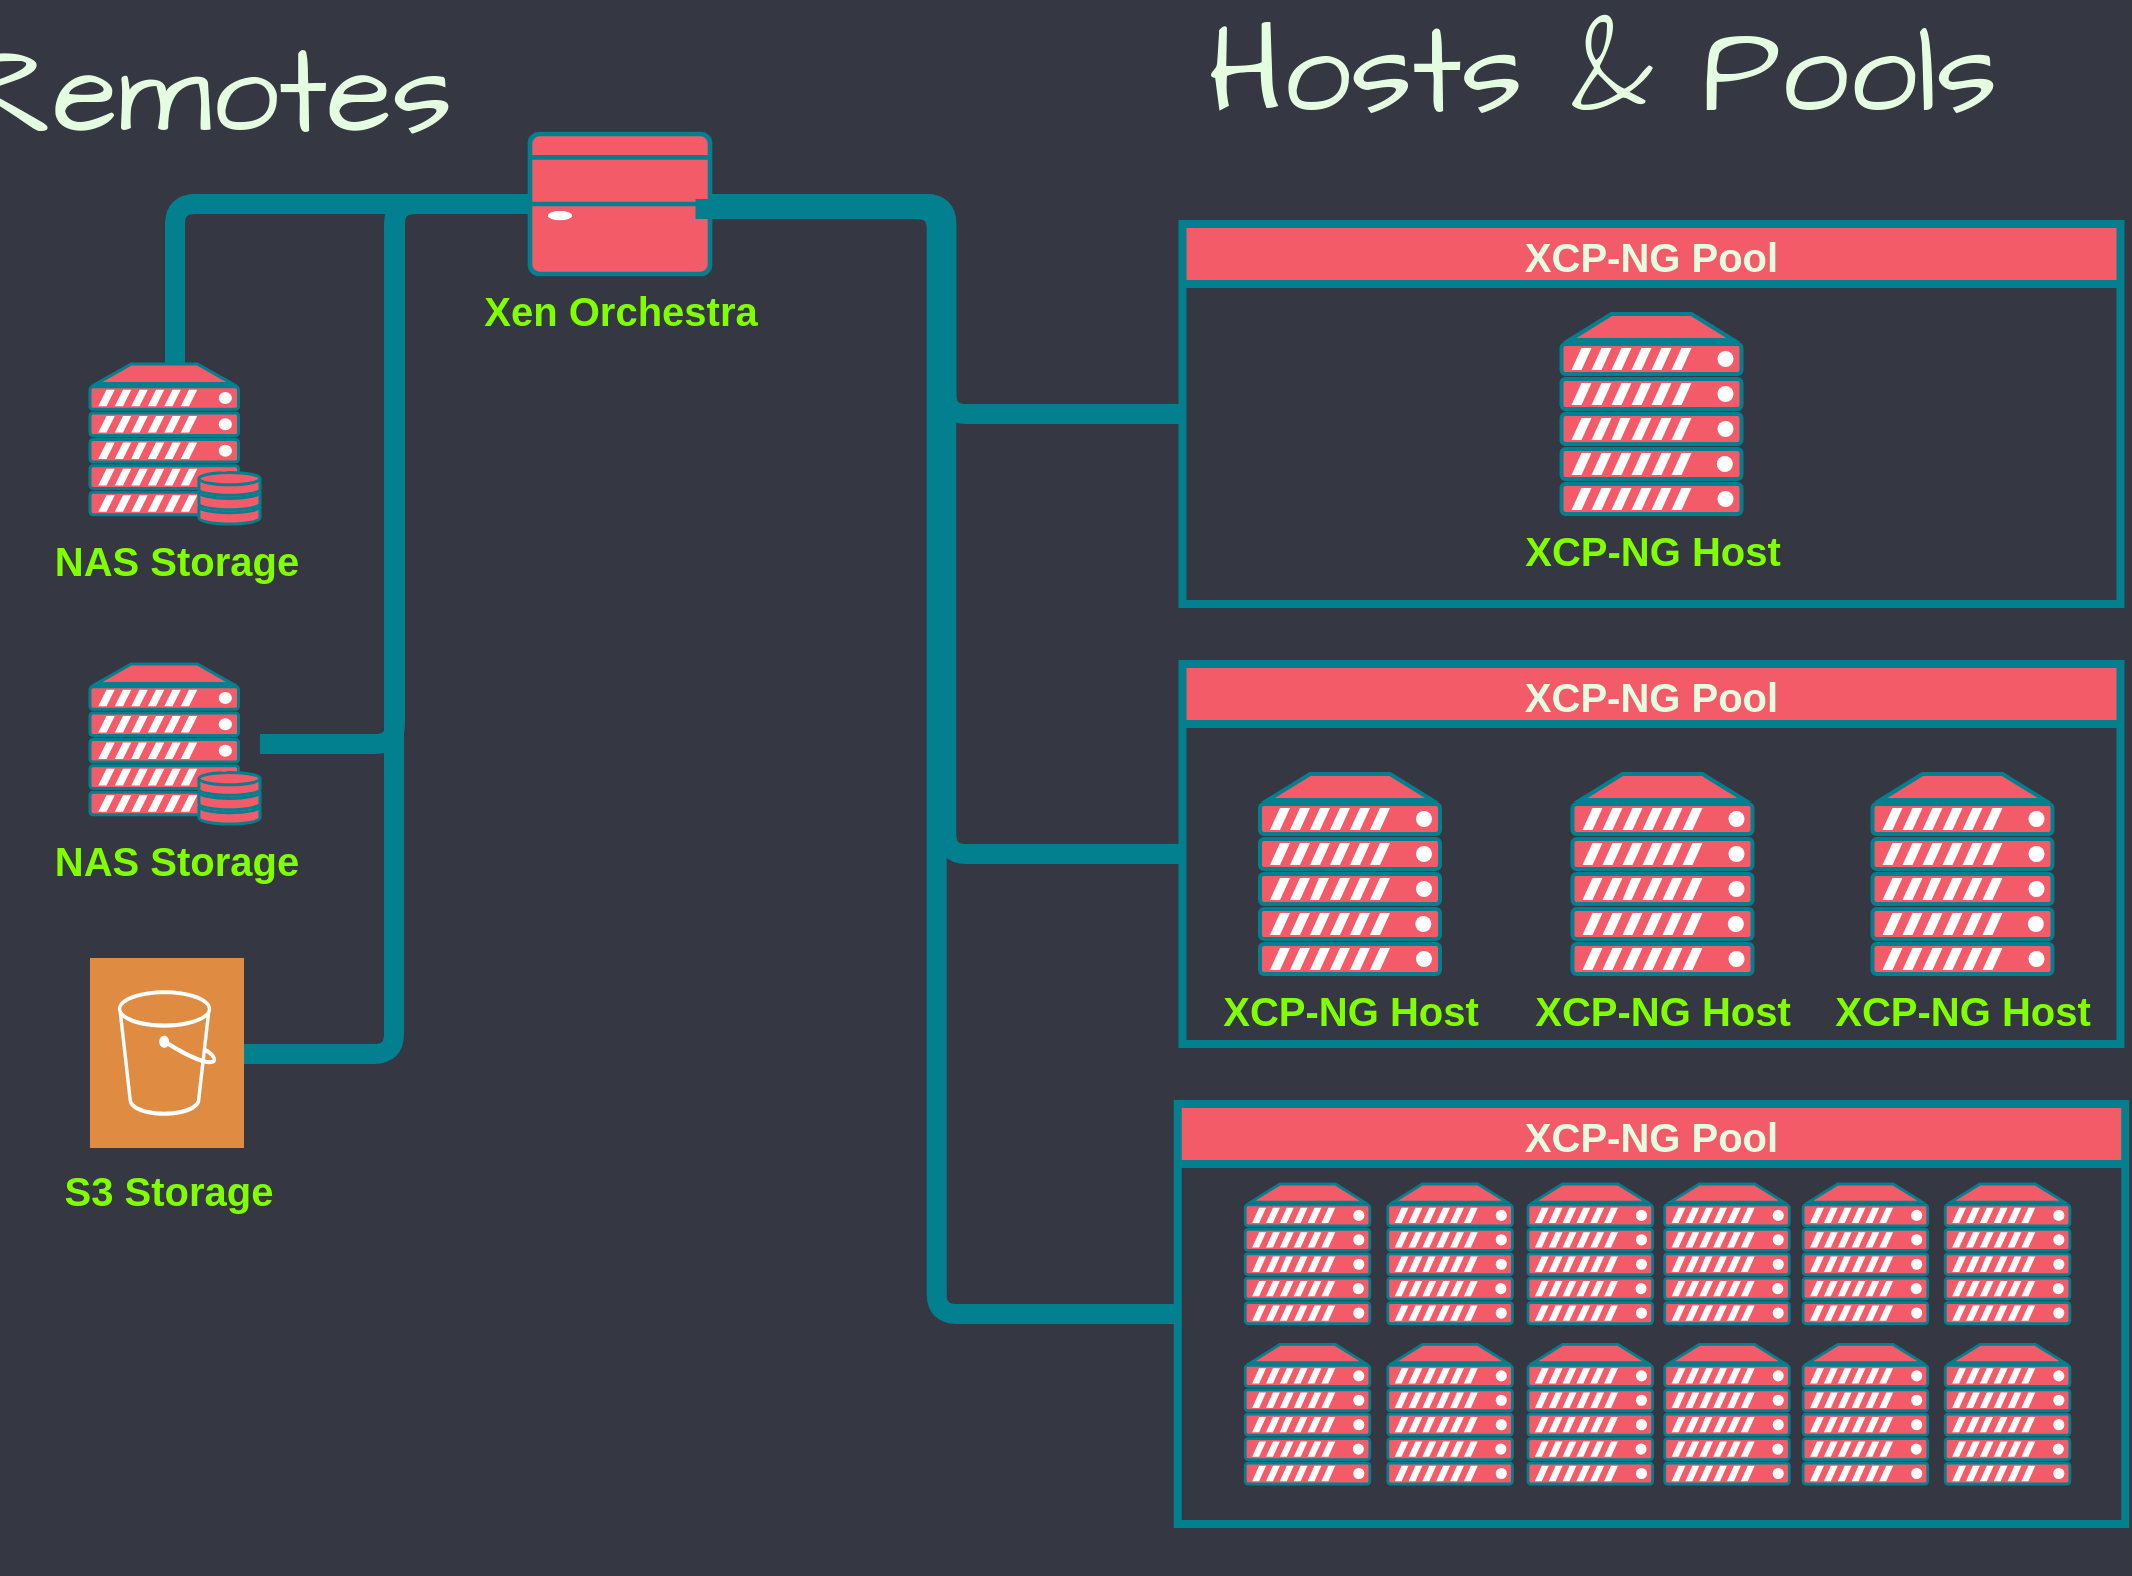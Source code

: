 <mxfile version="22.0.3" type="device" pages="7">
  <diagram id="AEoEUmx5q7cQljkfjXUp" name="XO Local">
    <mxGraphModel dx="3467" dy="976" grid="0" gridSize="20" guides="1" tooltips="1" connect="1" arrows="1" fold="1" page="1" pageScale="1" pageWidth="1920" pageHeight="1200" background="#353743" math="0" shadow="0">
      <root>
        <mxCell id="0" />
        <mxCell id="1" parent="0" />
        <mxCell id="cnEbUQzOswnmsf1puApR-14" value="" style="edgeStyle=orthogonalEdgeStyle;orthogonalLoop=1;jettySize=auto;html=1;entryX=0;entryY=0.5;entryDx=0;entryDy=0;entryPerimeter=0;endArrow=none;endFill=0;strokeWidth=10;flowAnimation=0;labelBackgroundColor=#114B5F;strokeColor=#028090;fontColor=#E4FDE1;" parent="1" source="cnEbUQzOswnmsf1puApR-3" target="cnEbUQzOswnmsf1puApR-5" edge="1">
          <mxGeometry relative="1" as="geometry" />
        </mxCell>
        <mxCell id="cnEbUQzOswnmsf1puApR-3" value="&lt;font style=&quot;font-size: 20px&quot; color=&quot;#80ff00&quot;&gt;&lt;b&gt;NAS Storage&lt;br&gt;&lt;/b&gt;&lt;/font&gt;" style="verticalAlign=top;verticalLabelPosition=bottom;labelPosition=center;align=center;html=1;outlineConnect=0;gradientDirection=north;strokeWidth=2;shape=mxgraph.networks.server_storage;fillColor=#F45B69;strokeColor=#028090;fontColor=#E4FDE1;" parent="1" vertex="1">
          <mxGeometry x="-1540" y="540" width="85" height="80" as="geometry" />
        </mxCell>
        <mxCell id="cnEbUQzOswnmsf1puApR-11" value="" style="group;fontStyle=1;fontSize=13;fontColor=#E4FDE1;" parent="1" vertex="1" connectable="0">
          <mxGeometry x="-1320" y="275" width="90" height="70" as="geometry" />
        </mxCell>
        <UserObject label="&lt;font style=&quot;font-size: 20px&quot; color=&quot;#80ff00&quot;&gt;&lt;b&gt;Xen Orchestra&lt;/b&gt;&lt;/font&gt;" id="cnEbUQzOswnmsf1puApR-5">
          <mxCell style="verticalAlign=top;verticalLabelPosition=bottom;labelPosition=center;align=center;html=1;outlineConnect=0;gradientDirection=north;strokeWidth=2;shape=mxgraph.networks.desktop_pc;fillColor=#F45B69;strokeColor=#028090;fontColor=#E4FDE1;" parent="cnEbUQzOswnmsf1puApR-11" vertex="1">
            <mxGeometry width="90" height="70" as="geometry" />
          </mxCell>
        </UserObject>
        <mxCell id="cnEbUQzOswnmsf1puApR-7" value="" style="shape=image;imageAspect=0;aspect=fixed;verticalLabelPosition=bottom;verticalAlign=top;image=https://xen-orchestra.com/assets/XO-logo-name.png;fillColor=#F45B69;strokeColor=#028090;fontColor=#E4FDE1;" parent="cnEbUQzOswnmsf1puApR-11" vertex="1">
          <mxGeometry x="30" width="52.77" height="50" as="geometry" />
        </mxCell>
        <mxCell id="yGDAu4qqxWYd56B2USpF-5" value="&lt;font style=&quot;font-size: 20px&quot; color=&quot;#80ff00&quot;&gt;&lt;b&gt;XCP-NG Host&lt;/b&gt;&lt;/font&gt;" style="verticalAlign=top;verticalLabelPosition=bottom;labelPosition=center;align=center;html=1;outlineConnect=0;gradientDirection=north;strokeWidth=2;shape=mxgraph.networks.server;fillColor=#F45B69;strokeColor=#028090;fontColor=#E4FDE1;" parent="1" vertex="1">
          <mxGeometry x="-798.75" y="595" width="90" height="100" as="geometry" />
        </mxCell>
        <mxCell id="yGDAu4qqxWYd56B2USpF-6" value="" style="shape=image;imageAspect=0;aspect=fixed;verticalLabelPosition=bottom;verticalAlign=top;image=https://xcp-ng.org/assets/img/mainlogo.png;fillColor=#F45B69;strokeColor=#028090;fontColor=#E4FDE1;" parent="1" vertex="1">
          <mxGeometry x="-777.5" y="621.25" width="47.5" height="47.5" as="geometry" />
        </mxCell>
        <mxCell id="yGDAu4qqxWYd56B2USpF-7" value="&lt;font style=&quot;font-size: 20px&quot; color=&quot;#80ff00&quot;&gt;&lt;b&gt;XCP-NG Host&lt;/b&gt;&lt;/font&gt;" style="verticalAlign=top;verticalLabelPosition=bottom;labelPosition=center;align=center;html=1;outlineConnect=0;gradientDirection=north;strokeWidth=2;shape=mxgraph.networks.server;fillColor=#F45B69;strokeColor=#028090;fontColor=#E4FDE1;" parent="1" vertex="1">
          <mxGeometry x="-648.75" y="595" width="90" height="100" as="geometry" />
        </mxCell>
        <mxCell id="yGDAu4qqxWYd56B2USpF-8" value="" style="shape=image;imageAspect=0;aspect=fixed;verticalLabelPosition=bottom;verticalAlign=top;image=https://xcp-ng.org/assets/img/mainlogo.png;fillColor=#F45B69;strokeColor=#028090;fontColor=#E4FDE1;" parent="1" vertex="1">
          <mxGeometry x="-627.5" y="621.25" width="47.5" height="47.5" as="geometry" />
        </mxCell>
        <mxCell id="yGDAu4qqxWYd56B2USpF-9" value="XCP-NG Pool" style="swimlane;fontSize=20;startSize=30;strokeWidth=4;collapsible=0;fillColor=#F45B69;strokeColor=#028090;fontColor=#E4FDE1;" parent="1" vertex="1">
          <mxGeometry x="-993.75" y="540" width="469" height="190" as="geometry" />
        </mxCell>
        <mxCell id="yGDAu4qqxWYd56B2USpF-20" value="XCP-NG Pool" style="swimlane;fontSize=20;startSize=30;strokeWidth=4;collapsible=0;fillColor=#F45B69;strokeColor=#028090;fontColor=#E4FDE1;" parent="1" vertex="1">
          <mxGeometry x="-993.75" y="320" width="469" height="190" as="geometry" />
        </mxCell>
        <mxCell id="yGDAu4qqxWYd56B2USpF-22" value="" style="group;fontColor=#E4FDE1;" parent="yGDAu4qqxWYd56B2USpF-20" vertex="1" connectable="0">
          <mxGeometry x="189.5" y="45" width="90" height="100" as="geometry" />
        </mxCell>
        <mxCell id="yGDAu4qqxWYd56B2USpF-23" value="&lt;font style=&quot;font-size: 20px&quot; color=&quot;#80ff00&quot;&gt;&lt;b&gt;XCP-NG Host&lt;/b&gt;&lt;/font&gt;" style="verticalAlign=top;verticalLabelPosition=bottom;labelPosition=center;align=center;html=1;outlineConnect=0;gradientDirection=north;strokeWidth=2;shape=mxgraph.networks.server;fillColor=#F45B69;strokeColor=#028090;fontColor=#E4FDE1;" parent="yGDAu4qqxWYd56B2USpF-22" vertex="1">
          <mxGeometry width="90" height="100" as="geometry" />
        </mxCell>
        <mxCell id="yGDAu4qqxWYd56B2USpF-24" value="" style="shape=image;imageAspect=0;aspect=fixed;verticalLabelPosition=bottom;verticalAlign=top;image=https://xcp-ng.org/assets/img/mainlogo.png;fillColor=#F45B69;strokeColor=#028090;fontColor=#E4FDE1;" parent="yGDAu4qqxWYd56B2USpF-22" vertex="1">
          <mxGeometry x="21.25" y="26.25" width="47.5" height="47.5" as="geometry" />
        </mxCell>
        <mxCell id="yGDAu4qqxWYd56B2USpF-21" value="" style="group;fontColor=#E4FDE1;" parent="1" vertex="1" connectable="0">
          <mxGeometry x="-955" y="595" width="90" height="100" as="geometry" />
        </mxCell>
        <mxCell id="yGDAu4qqxWYd56B2USpF-3" value="&lt;font style=&quot;font-size: 20px&quot; color=&quot;#80ff00&quot;&gt;&lt;b&gt;XCP-NG Host&lt;/b&gt;&lt;/font&gt;" style="verticalAlign=top;verticalLabelPosition=bottom;labelPosition=center;align=center;html=1;outlineConnect=0;gradientDirection=north;strokeWidth=2;shape=mxgraph.networks.server;fillColor=#F45B69;strokeColor=#028090;fontColor=#E4FDE1;" parent="yGDAu4qqxWYd56B2USpF-21" vertex="1">
          <mxGeometry width="90" height="100" as="geometry" />
        </mxCell>
        <mxCell id="yGDAu4qqxWYd56B2USpF-4" value="" style="shape=image;imageAspect=0;aspect=fixed;verticalLabelPosition=bottom;verticalAlign=top;image=https://xcp-ng.org/assets/img/mainlogo.png;fillColor=#F45B69;strokeColor=#028090;fontColor=#E4FDE1;" parent="yGDAu4qqxWYd56B2USpF-21" vertex="1">
          <mxGeometry x="21.25" y="26.25" width="47.5" height="47.5" as="geometry" />
        </mxCell>
        <mxCell id="yGDAu4qqxWYd56B2USpF-26" style="edgeStyle=orthogonalEdgeStyle;orthogonalLoop=1;jettySize=auto;html=1;entryX=0;entryY=0.5;entryDx=0;entryDy=0;endArrow=none;endFill=0;strokeWidth=10;labelBackgroundColor=#114B5F;strokeColor=#028090;fontColor=#E4FDE1;" parent="1" source="cnEbUQzOswnmsf1puApR-5" target="yGDAu4qqxWYd56B2USpF-20" edge="1">
          <mxGeometry relative="1" as="geometry" />
        </mxCell>
        <mxCell id="yGDAu4qqxWYd56B2USpF-27" style="edgeStyle=orthogonalEdgeStyle;orthogonalLoop=1;jettySize=auto;html=1;entryX=0;entryY=0.5;entryDx=0;entryDy=0;endArrow=none;endFill=0;strokeWidth=10;labelBackgroundColor=#114B5F;strokeColor=#028090;fontColor=#E4FDE1;" parent="1" source="cnEbUQzOswnmsf1puApR-5" target="yGDAu4qqxWYd56B2USpF-9" edge="1">
          <mxGeometry relative="1" as="geometry" />
        </mxCell>
        <mxCell id="yGDAu4qqxWYd56B2USpF-85" style="edgeStyle=orthogonalEdgeStyle;orthogonalLoop=1;jettySize=auto;html=1;entryX=1;entryY=0.75;entryDx=0;entryDy=0;endArrow=none;endFill=0;strokeWidth=10;labelBackgroundColor=#114B5F;strokeColor=#028090;fontColor=#E4FDE1;" parent="1" source="yGDAu4qqxWYd56B2USpF-29" target="cnEbUQzOswnmsf1puApR-7" edge="1">
          <mxGeometry relative="1" as="geometry" />
        </mxCell>
        <mxCell id="yGDAu4qqxWYd56B2USpF-29" value="XCP-NG Pool" style="swimlane;fontSize=20;startSize=30;strokeWidth=4;collapsible=0;fillColor=#F45B69;strokeColor=#028090;fontColor=#E4FDE1;" parent="1" vertex="1">
          <mxGeometry x="-996.12" y="760" width="473.75" height="210" as="geometry" />
        </mxCell>
        <mxCell id="yGDAu4qqxWYd56B2USpF-72" value="" style="group;fontColor=#E4FDE1;" parent="yGDAu4qqxWYd56B2USpF-29" vertex="1" connectable="0">
          <mxGeometry x="105" y="40" width="270" height="150" as="geometry" />
        </mxCell>
        <mxCell id="yGDAu4qqxWYd56B2USpF-58" value="" style="group;fontColor=#E4FDE1;" parent="yGDAu4qqxWYd56B2USpF-72" vertex="1" connectable="0">
          <mxGeometry width="270" height="69.767" as="geometry" />
        </mxCell>
        <mxCell id="yGDAu4qqxWYd56B2USpF-41" value="" style="group;fontColor=#E4FDE1;" parent="yGDAu4qqxWYd56B2USpF-58" vertex="1" connectable="0">
          <mxGeometry x="70.096" width="62.308" height="69.767" as="geometry" />
        </mxCell>
        <mxCell id="yGDAu4qqxWYd56B2USpF-42" value="&lt;br&gt;&lt;font color=&quot;#80ff00&quot;&gt;&lt;span style=&quot;font-size: 20px&quot;&gt;&lt;b&gt;&lt;br&gt;&lt;/b&gt;&lt;/span&gt;&lt;/font&gt;" style="verticalAlign=top;verticalLabelPosition=bottom;labelPosition=center;align=center;html=1;outlineConnect=0;gradientDirection=north;strokeWidth=2;shape=mxgraph.networks.server;fillColor=#F45B69;strokeColor=#028090;fontColor=#E4FDE1;" parent="yGDAu4qqxWYd56B2USpF-41" vertex="1">
          <mxGeometry width="62.308" height="69.767" as="geometry" />
        </mxCell>
        <mxCell id="yGDAu4qqxWYd56B2USpF-43" value="" style="shape=image;imageAspect=0;aspect=fixed;verticalLabelPosition=bottom;verticalAlign=top;image=https://xcp-ng.org/assets/img/mainlogo.png;fillColor=#F45B69;strokeColor=#028090;fontColor=#E4FDE1;" parent="yGDAu4qqxWYd56B2USpF-41" vertex="1">
          <mxGeometry x="14.712" y="18.314" width="30.449" height="30.449" as="geometry" />
        </mxCell>
        <mxCell id="yGDAu4qqxWYd56B2USpF-45" value="" style="group;fontColor=#E4FDE1;" parent="yGDAu4qqxWYd56B2USpF-58" vertex="1" connectable="0">
          <mxGeometry x="138.462" width="62.308" height="69.767" as="geometry" />
        </mxCell>
        <mxCell id="yGDAu4qqxWYd56B2USpF-46" value="&lt;br&gt;&lt;font color=&quot;#80ff00&quot;&gt;&lt;span style=&quot;font-size: 20px&quot;&gt;&lt;b&gt;&lt;br&gt;&lt;/b&gt;&lt;/span&gt;&lt;/font&gt;" style="verticalAlign=top;verticalLabelPosition=bottom;labelPosition=center;align=center;html=1;outlineConnect=0;gradientDirection=north;strokeWidth=2;shape=mxgraph.networks.server;fillColor=#F45B69;strokeColor=#028090;fontColor=#E4FDE1;" parent="yGDAu4qqxWYd56B2USpF-45" vertex="1">
          <mxGeometry width="62.308" height="69.767" as="geometry" />
        </mxCell>
        <mxCell id="yGDAu4qqxWYd56B2USpF-47" value="" style="shape=image;imageAspect=0;aspect=fixed;verticalLabelPosition=bottom;verticalAlign=top;image=https://xcp-ng.org/assets/img/mainlogo.png;fillColor=#F45B69;strokeColor=#028090;fontColor=#E4FDE1;" parent="yGDAu4qqxWYd56B2USpF-45" vertex="1">
          <mxGeometry x="14.712" y="18.314" width="30.449" height="30.449" as="geometry" />
        </mxCell>
        <mxCell id="yGDAu4qqxWYd56B2USpF-48" value="" style="group;fontColor=#E4FDE1;" parent="yGDAu4qqxWYd56B2USpF-58" vertex="1" connectable="0">
          <mxGeometry width="62.308" height="69.767" as="geometry" />
        </mxCell>
        <mxCell id="yGDAu4qqxWYd56B2USpF-49" value="&lt;br&gt;&lt;font color=&quot;#80ff00&quot;&gt;&lt;span style=&quot;font-size: 20px&quot;&gt;&lt;b&gt;&lt;br&gt;&lt;/b&gt;&lt;/span&gt;&lt;/font&gt;" style="verticalAlign=top;verticalLabelPosition=bottom;labelPosition=center;align=center;html=1;outlineConnect=0;gradientDirection=north;strokeWidth=2;shape=mxgraph.networks.server;fillColor=#F45B69;strokeColor=#028090;fontColor=#E4FDE1;" parent="yGDAu4qqxWYd56B2USpF-48" vertex="1">
          <mxGeometry width="62.308" height="69.767" as="geometry" />
        </mxCell>
        <mxCell id="yGDAu4qqxWYd56B2USpF-50" value="" style="shape=image;imageAspect=0;aspect=fixed;verticalLabelPosition=bottom;verticalAlign=top;image=https://xcp-ng.org/assets/img/mainlogo.png;fillColor=#F45B69;strokeColor=#028090;fontColor=#E4FDE1;" parent="yGDAu4qqxWYd56B2USpF-48" vertex="1">
          <mxGeometry x="14.712" y="18.314" width="30.449" height="30.449" as="geometry" />
        </mxCell>
        <mxCell id="yGDAu4qqxWYd56B2USpF-51" value="" style="group;fontColor=#E4FDE1;" parent="yGDAu4qqxWYd56B2USpF-58" vertex="1" connectable="0">
          <mxGeometry x="207.692" width="62.308" height="69.767" as="geometry" />
        </mxCell>
        <mxCell id="yGDAu4qqxWYd56B2USpF-52" value="&lt;br&gt;&lt;font color=&quot;#80ff00&quot;&gt;&lt;span style=&quot;font-size: 20px&quot;&gt;&lt;b&gt;&lt;br&gt;&lt;/b&gt;&lt;/span&gt;&lt;/font&gt;" style="verticalAlign=top;verticalLabelPosition=bottom;labelPosition=center;align=center;html=1;outlineConnect=0;gradientDirection=north;strokeWidth=2;shape=mxgraph.networks.server;fillColor=#F45B69;strokeColor=#028090;fontColor=#E4FDE1;" parent="yGDAu4qqxWYd56B2USpF-51" vertex="1">
          <mxGeometry width="62.308" height="69.767" as="geometry" />
        </mxCell>
        <mxCell id="yGDAu4qqxWYd56B2USpF-53" value="" style="shape=image;imageAspect=0;aspect=fixed;verticalLabelPosition=bottom;verticalAlign=top;image=https://xcp-ng.org/assets/img/mainlogo.png;fillColor=#F45B69;strokeColor=#028090;fontColor=#E4FDE1;" parent="yGDAu4qqxWYd56B2USpF-51" vertex="1">
          <mxGeometry x="14.712" y="18.314" width="30.449" height="30.449" as="geometry" />
        </mxCell>
        <mxCell id="yGDAu4qqxWYd56B2USpF-59" value="" style="group;fontColor=#E4FDE1;" parent="yGDAu4qqxWYd56B2USpF-72" vertex="1" connectable="0">
          <mxGeometry y="80.233" width="270" height="69.767" as="geometry" />
        </mxCell>
        <mxCell id="yGDAu4qqxWYd56B2USpF-60" value="" style="group;fontColor=#E4FDE1;" parent="yGDAu4qqxWYd56B2USpF-59" vertex="1" connectable="0">
          <mxGeometry x="70.096" width="62.308" height="69.767" as="geometry" />
        </mxCell>
        <mxCell id="yGDAu4qqxWYd56B2USpF-61" value="&lt;br&gt;&lt;font color=&quot;#80ff00&quot;&gt;&lt;span style=&quot;font-size: 20px&quot;&gt;&lt;b&gt;&lt;br&gt;&lt;/b&gt;&lt;/span&gt;&lt;/font&gt;" style="verticalAlign=top;verticalLabelPosition=bottom;labelPosition=center;align=center;html=1;outlineConnect=0;gradientDirection=north;strokeWidth=2;shape=mxgraph.networks.server;fillColor=#F45B69;strokeColor=#028090;fontColor=#E4FDE1;" parent="yGDAu4qqxWYd56B2USpF-60" vertex="1">
          <mxGeometry width="62.308" height="69.767" as="geometry" />
        </mxCell>
        <mxCell id="yGDAu4qqxWYd56B2USpF-62" value="" style="shape=image;imageAspect=0;aspect=fixed;verticalLabelPosition=bottom;verticalAlign=top;image=https://xcp-ng.org/assets/img/mainlogo.png;fillColor=#F45B69;strokeColor=#028090;fontColor=#E4FDE1;" parent="yGDAu4qqxWYd56B2USpF-60" vertex="1">
          <mxGeometry x="14.712" y="18.314" width="30.449" height="30.449" as="geometry" />
        </mxCell>
        <mxCell id="yGDAu4qqxWYd56B2USpF-63" value="" style="group;fontColor=#E4FDE1;" parent="yGDAu4qqxWYd56B2USpF-59" vertex="1" connectable="0">
          <mxGeometry x="138.462" width="62.308" height="69.767" as="geometry" />
        </mxCell>
        <mxCell id="yGDAu4qqxWYd56B2USpF-64" value="&lt;br&gt;&lt;font color=&quot;#80ff00&quot;&gt;&lt;span style=&quot;font-size: 20px&quot;&gt;&lt;b&gt;&lt;br&gt;&lt;/b&gt;&lt;/span&gt;&lt;/font&gt;" style="verticalAlign=top;verticalLabelPosition=bottom;labelPosition=center;align=center;html=1;outlineConnect=0;gradientDirection=north;strokeWidth=2;shape=mxgraph.networks.server;fillColor=#F45B69;strokeColor=#028090;fontColor=#E4FDE1;" parent="yGDAu4qqxWYd56B2USpF-63" vertex="1">
          <mxGeometry width="62.308" height="69.767" as="geometry" />
        </mxCell>
        <mxCell id="yGDAu4qqxWYd56B2USpF-65" value="" style="shape=image;imageAspect=0;aspect=fixed;verticalLabelPosition=bottom;verticalAlign=top;image=https://xcp-ng.org/assets/img/mainlogo.png;fillColor=#F45B69;strokeColor=#028090;fontColor=#E4FDE1;" parent="yGDAu4qqxWYd56B2USpF-63" vertex="1">
          <mxGeometry x="14.712" y="18.314" width="30.449" height="30.449" as="geometry" />
        </mxCell>
        <mxCell id="yGDAu4qqxWYd56B2USpF-66" value="" style="group;fontColor=#E4FDE1;" parent="yGDAu4qqxWYd56B2USpF-59" vertex="1" connectable="0">
          <mxGeometry width="62.308" height="69.767" as="geometry" />
        </mxCell>
        <mxCell id="yGDAu4qqxWYd56B2USpF-67" value="&lt;br&gt;&lt;font color=&quot;#80ff00&quot;&gt;&lt;span style=&quot;font-size: 20px&quot;&gt;&lt;b&gt;&lt;br&gt;&lt;/b&gt;&lt;/span&gt;&lt;/font&gt;" style="verticalAlign=top;verticalLabelPosition=bottom;labelPosition=center;align=center;html=1;outlineConnect=0;gradientDirection=north;strokeWidth=2;shape=mxgraph.networks.server;fillColor=#F45B69;strokeColor=#028090;fontColor=#E4FDE1;" parent="yGDAu4qqxWYd56B2USpF-66" vertex="1">
          <mxGeometry width="62.308" height="69.767" as="geometry" />
        </mxCell>
        <mxCell id="yGDAu4qqxWYd56B2USpF-68" value="" style="shape=image;imageAspect=0;aspect=fixed;verticalLabelPosition=bottom;verticalAlign=top;image=https://xcp-ng.org/assets/img/mainlogo.png;fillColor=#F45B69;strokeColor=#028090;fontColor=#E4FDE1;" parent="yGDAu4qqxWYd56B2USpF-66" vertex="1">
          <mxGeometry x="14.712" y="18.314" width="30.449" height="30.449" as="geometry" />
        </mxCell>
        <mxCell id="yGDAu4qqxWYd56B2USpF-69" value="" style="group;fontColor=#E4FDE1;" parent="yGDAu4qqxWYd56B2USpF-59" vertex="1" connectable="0">
          <mxGeometry x="207.692" width="62.308" height="69.767" as="geometry" />
        </mxCell>
        <mxCell id="yGDAu4qqxWYd56B2USpF-70" value="&lt;br&gt;&lt;font color=&quot;#80ff00&quot;&gt;&lt;span style=&quot;font-size: 20px&quot;&gt;&lt;b&gt;&lt;br&gt;&lt;/b&gt;&lt;/span&gt;&lt;/font&gt;" style="verticalAlign=top;verticalLabelPosition=bottom;labelPosition=center;align=center;html=1;outlineConnect=0;gradientDirection=north;strokeWidth=2;shape=mxgraph.networks.server;fillColor=#F45B69;strokeColor=#028090;fontColor=#E4FDE1;" parent="yGDAu4qqxWYd56B2USpF-69" vertex="1">
          <mxGeometry width="62.308" height="69.767" as="geometry" />
        </mxCell>
        <mxCell id="yGDAu4qqxWYd56B2USpF-71" value="" style="shape=image;imageAspect=0;aspect=fixed;verticalLabelPosition=bottom;verticalAlign=top;image=https://xcp-ng.org/assets/img/mainlogo.png;fillColor=#F45B69;strokeColor=#028090;fontColor=#E4FDE1;" parent="yGDAu4qqxWYd56B2USpF-69" vertex="1">
          <mxGeometry x="14.712" y="18.314" width="30.449" height="30.449" as="geometry" />
        </mxCell>
        <mxCell id="yGDAu4qqxWYd56B2USpF-73" value="" style="group;fontColor=#E4FDE1;" parent="yGDAu4qqxWYd56B2USpF-29" vertex="1" connectable="0">
          <mxGeometry x="383.752" y="40" width="62.308" height="69.767" as="geometry" />
        </mxCell>
        <mxCell id="yGDAu4qqxWYd56B2USpF-74" value="&lt;br&gt;&lt;font color=&quot;#80ff00&quot;&gt;&lt;span style=&quot;font-size: 20px&quot;&gt;&lt;b&gt;&lt;br&gt;&lt;/b&gt;&lt;/span&gt;&lt;/font&gt;" style="verticalAlign=top;verticalLabelPosition=bottom;labelPosition=center;align=center;html=1;outlineConnect=0;gradientDirection=north;strokeWidth=2;shape=mxgraph.networks.server;fillColor=#F45B69;strokeColor=#028090;fontColor=#E4FDE1;" parent="yGDAu4qqxWYd56B2USpF-73" vertex="1">
          <mxGeometry width="62.308" height="69.767" as="geometry" />
        </mxCell>
        <mxCell id="yGDAu4qqxWYd56B2USpF-75" value="" style="shape=image;imageAspect=0;aspect=fixed;verticalLabelPosition=bottom;verticalAlign=top;image=https://xcp-ng.org/assets/img/mainlogo.png;fillColor=#F45B69;strokeColor=#028090;fontColor=#E4FDE1;" parent="yGDAu4qqxWYd56B2USpF-73" vertex="1">
          <mxGeometry x="14.712" y="18.314" width="30.449" height="30.449" as="geometry" />
        </mxCell>
        <mxCell id="yGDAu4qqxWYd56B2USpF-76" value="" style="group;fontColor=#E4FDE1;" parent="yGDAu4qqxWYd56B2USpF-29" vertex="1" connectable="0">
          <mxGeometry x="383.752" y="120.233" width="62.308" height="69.767" as="geometry" />
        </mxCell>
        <mxCell id="yGDAu4qqxWYd56B2USpF-77" value="&lt;br&gt;&lt;font color=&quot;#80ff00&quot;&gt;&lt;span style=&quot;font-size: 20px&quot;&gt;&lt;b&gt;&lt;br&gt;&lt;/b&gt;&lt;/span&gt;&lt;/font&gt;" style="verticalAlign=top;verticalLabelPosition=bottom;labelPosition=center;align=center;html=1;outlineConnect=0;gradientDirection=north;strokeWidth=2;shape=mxgraph.networks.server;fillColor=#F45B69;strokeColor=#028090;fontColor=#E4FDE1;" parent="yGDAu4qqxWYd56B2USpF-76" vertex="1">
          <mxGeometry width="62.308" height="69.767" as="geometry" />
        </mxCell>
        <mxCell id="yGDAu4qqxWYd56B2USpF-78" value="" style="shape=image;imageAspect=0;aspect=fixed;verticalLabelPosition=bottom;verticalAlign=top;image=https://xcp-ng.org/assets/img/mainlogo.png;fillColor=#F45B69;strokeColor=#028090;fontColor=#E4FDE1;" parent="yGDAu4qqxWYd56B2USpF-76" vertex="1">
          <mxGeometry x="14.712" y="18.314" width="30.449" height="30.449" as="geometry" />
        </mxCell>
        <mxCell id="yGDAu4qqxWYd56B2USpF-79" value="" style="group;fontColor=#E4FDE1;" parent="yGDAu4qqxWYd56B2USpF-29" vertex="1" connectable="0">
          <mxGeometry x="33.752" y="40" width="62.308" height="69.767" as="geometry" />
        </mxCell>
        <mxCell id="yGDAu4qqxWYd56B2USpF-80" value="&lt;br&gt;&lt;font color=&quot;#80ff00&quot;&gt;&lt;span style=&quot;font-size: 20px&quot;&gt;&lt;b&gt;&lt;br&gt;&lt;/b&gt;&lt;/span&gt;&lt;/font&gt;" style="verticalAlign=top;verticalLabelPosition=bottom;labelPosition=center;align=center;html=1;outlineConnect=0;gradientDirection=north;strokeWidth=2;shape=mxgraph.networks.server;fillColor=#F45B69;strokeColor=#028090;fontColor=#E4FDE1;" parent="yGDAu4qqxWYd56B2USpF-79" vertex="1">
          <mxGeometry width="62.308" height="69.767" as="geometry" />
        </mxCell>
        <mxCell id="yGDAu4qqxWYd56B2USpF-81" value="" style="shape=image;imageAspect=0;aspect=fixed;verticalLabelPosition=bottom;verticalAlign=top;image=https://xcp-ng.org/assets/img/mainlogo.png;fillColor=#F45B69;strokeColor=#028090;fontColor=#E4FDE1;" parent="yGDAu4qqxWYd56B2USpF-79" vertex="1">
          <mxGeometry x="14.712" y="18.314" width="30.449" height="30.449" as="geometry" />
        </mxCell>
        <mxCell id="yGDAu4qqxWYd56B2USpF-82" value="" style="group;fontColor=#E4FDE1;" parent="yGDAu4qqxWYd56B2USpF-29" vertex="1" connectable="0">
          <mxGeometry x="33.752" y="120.233" width="62.308" height="69.767" as="geometry" />
        </mxCell>
        <mxCell id="yGDAu4qqxWYd56B2USpF-83" value="&lt;br&gt;&lt;font color=&quot;#80ff00&quot;&gt;&lt;span style=&quot;font-size: 20px&quot;&gt;&lt;b&gt;&lt;br&gt;&lt;/b&gt;&lt;/span&gt;&lt;/font&gt;" style="verticalAlign=top;verticalLabelPosition=bottom;labelPosition=center;align=center;html=1;outlineConnect=0;gradientDirection=north;strokeWidth=2;shape=mxgraph.networks.server;fillColor=#F45B69;strokeColor=#028090;fontColor=#E4FDE1;" parent="yGDAu4qqxWYd56B2USpF-82" vertex="1">
          <mxGeometry width="62.308" height="69.767" as="geometry" />
        </mxCell>
        <mxCell id="yGDAu4qqxWYd56B2USpF-84" value="" style="shape=image;imageAspect=0;aspect=fixed;verticalLabelPosition=bottom;verticalAlign=top;image=https://xcp-ng.org/assets/img/mainlogo.png;fillColor=#F45B69;strokeColor=#028090;fontColor=#E4FDE1;" parent="yGDAu4qqxWYd56B2USpF-82" vertex="1">
          <mxGeometry x="14.712" y="18.314" width="30.449" height="30.449" as="geometry" />
        </mxCell>
        <mxCell id="ORhLRl9YX7YmBXzLjHyG-4" value="&lt;font style=&quot;font-size: 60px;&quot;&gt;Remotes&lt;/font&gt;" style="text;strokeColor=none;fillColor=none;html=1;align=center;verticalAlign=middle;whiteSpace=wrap;hachureGap=4;pointerEvents=0;fontFamily=Architects Daughter;fontSource=https%3A%2F%2Ffonts.googleapis.com%2Fcss%3Ffamily%3DArchitects%2BDaughter;fontSize=60;fontColor=#E4FDE1;" parent="1" vertex="1">
          <mxGeometry x="-1510" y="240" width="60" height="30" as="geometry" />
        </mxCell>
        <mxCell id="ORhLRl9YX7YmBXzLjHyG-7" value="&lt;font style=&quot;font-size: 61px;&quot;&gt;Hosts &amp;amp; Pools&lt;/font&gt;" style="text;strokeColor=none;fillColor=none;html=1;align=center;verticalAlign=middle;whiteSpace=wrap;hachureGap=4;pointerEvents=0;fontFamily=Architects Daughter;fontSource=https%3A%2F%2Ffonts.googleapis.com%2Fcss%3Ffamily%3DArchitects%2BDaughter;fontSize=61;fontColor=#E4FDE1;" parent="1" vertex="1">
          <mxGeometry x="-993.75" y="230" width="421.25" height="30" as="geometry" />
        </mxCell>
        <UserObject label="&lt;font style=&quot;font-size: 20px&quot; color=&quot;#80ff00&quot;&gt;&lt;b&gt;NAS Storage&lt;br&gt;&lt;/b&gt;&lt;/font&gt;" link="https://192.168.3.213/ui/sessions/signin" id="24Q3yA9QWlI94xl8slYc-1">
          <mxCell style="verticalAlign=top;verticalLabelPosition=bottom;labelPosition=center;align=center;html=1;outlineConnect=0;gradientDirection=north;strokeWidth=2;shape=mxgraph.networks.server_storage;fillColor=#F45B69;strokeColor=#028090;fontColor=#E4FDE1;" parent="1" vertex="1">
            <mxGeometry x="-1540" y="390" width="85" height="80" as="geometry" />
          </mxCell>
        </UserObject>
        <mxCell id="24Q3yA9QWlI94xl8slYc-2" style="edgeStyle=orthogonalEdgeStyle;orthogonalLoop=1;jettySize=auto;html=1;entryX=0.5;entryY=0;entryDx=0;entryDy=0;entryPerimeter=0;endArrow=none;endFill=0;strokeWidth=10;flowAnimation=0;labelBackgroundColor=#114B5F;strokeColor=#028090;fontColor=#E4FDE1;" parent="1" source="cnEbUQzOswnmsf1puApR-5" target="24Q3yA9QWlI94xl8slYc-1" edge="1">
          <mxGeometry relative="1" as="geometry" />
        </mxCell>
        <mxCell id="B1MOnL0c1Fp8Pe9FbmRw-1" value="&lt;b style=&quot;color: rgb(128, 255, 0); font-size: 20px;&quot;&gt;S3 Storage&lt;/b&gt;" style="sketch=0;pointerEvents=1;shadow=0;dashed=0;html=1;strokeColor=none;fillColor=#DF8C42;labelPosition=center;verticalLabelPosition=bottom;verticalAlign=top;align=center;outlineConnect=0;shape=mxgraph.veeam2.aws_s3;fontFamily=Helvetica;fontSize=24;fontColor=#E4FDE1;" parent="1" vertex="1">
          <mxGeometry x="-1540" y="687" width="77" height="95" as="geometry" />
        </mxCell>
        <mxCell id="B1MOnL0c1Fp8Pe9FbmRw-2" style="edgeStyle=orthogonalEdgeStyle;shape=connector;rounded=1;orthogonalLoop=1;jettySize=auto;html=1;labelBackgroundColor=#114B5F;strokeColor=#028090;strokeWidth=10;fontFamily=Helvetica;fontSize=24;fontColor=#E4FDE1;endArrow=none;endFill=0;" parent="1" source="cnEbUQzOswnmsf1puApR-5" target="B1MOnL0c1Fp8Pe9FbmRw-1" edge="1">
          <mxGeometry relative="1" as="geometry">
            <Array as="points">
              <mxPoint x="-1388" y="310" />
              <mxPoint x="-1388" y="735" />
            </Array>
          </mxGeometry>
        </mxCell>
      </root>
    </mxGraphModel>
  </diagram>
  <diagram name="Windows Server " id="tYSn6sLk_IuMJx6FeVci">
    <mxGraphModel dx="3467" dy="974" grid="0" gridSize="20" guides="1" tooltips="1" connect="1" arrows="1" fold="1" page="1" pageScale="1" pageWidth="1920" pageHeight="1200" background="#353743" math="0" shadow="0">
      <root>
        <mxCell id="3vYX0A35bjmKf1X_Ixt2-0" />
        <mxCell id="3vYX0A35bjmKf1X_Ixt2-1" parent="3vYX0A35bjmKf1X_Ixt2-0" />
        <mxCell id="3vYX0A35bjmKf1X_Ixt2-2" value="One&amp;nbsp;Subnet&lt;br&gt;Same Network" style="edgeStyle=orthogonalEdgeStyle;rounded=1;orthogonalLoop=1;jettySize=auto;html=1;entryX=0;entryY=0.5;entryDx=0;entryDy=0;labelBackgroundColor=#114B5F;endArrow=none;strokeColor=#028090;fontColor=#E4FDE1;strokeWidth=10;endFill=0;fontSize=24;" parent="3vYX0A35bjmKf1X_Ixt2-1" source="3vYX0A35bjmKf1X_Ixt2-3" target="3vYX0A35bjmKf1X_Ixt2-4" edge="1">
          <mxGeometry x="0.0" relative="1" as="geometry">
            <mxPoint as="offset" />
          </mxGeometry>
        </mxCell>
        <mxCell id="3vYX0A35bjmKf1X_Ixt2-3" value="Windows Server&amp;nbsp;&lt;br style=&quot;font-size: 20px;&quot;&gt;Active Directory&lt;br&gt;File Server" style="image;aspect=fixed;perimeter=ellipsePerimeter;html=1;align=center;shadow=0;dashed=0;spacingTop=3;image=img/lib/active_directory/windows_server.svg;fontFamily=Helvetica;fontSize=20;fontColor=#80FF00;labelBackgroundColor=none;" parent="3vYX0A35bjmKf1X_Ixt2-1" vertex="1">
          <mxGeometry x="-1738" y="208" width="92.66" height="113" as="geometry" />
        </mxCell>
        <mxCell id="3vYX0A35bjmKf1X_Ixt2-4" value="Network Users" style="swimlane;whiteSpace=wrap;html=1;fontFamily=Helvetica;fontSize=22;fontColor=#E4FDE1;" parent="3vYX0A35bjmKf1X_Ixt2-1" vertex="1">
          <mxGeometry x="-1042" y="184" width="251" height="642" as="geometry" />
        </mxCell>
        <mxCell id="3vYX0A35bjmKf1X_Ixt2-5" value="" style="image;points=[];aspect=fixed;html=1;align=center;shadow=0;dashed=0;image=img/lib/allied_telesis/computer_and_terminals/Personal_Computer_with_Server.svg;fontFamily=Helvetica;fontSize=11;fontColor=#E4FDE1;" parent="3vYX0A35bjmKf1X_Ixt2-4" vertex="1">
          <mxGeometry x="70.65" y="50" width="109.7" height="109.7" as="geometry" />
        </mxCell>
        <mxCell id="3vYX0A35bjmKf1X_Ixt2-6" value="" style="image;points=[];aspect=fixed;html=1;align=center;shadow=0;dashed=0;image=img/lib/allied_telesis/computer_and_terminals/Personal_Computer_with_Server.svg;fontFamily=Helvetica;fontSize=11;fontColor=#E4FDE1;" parent="3vYX0A35bjmKf1X_Ixt2-4" vertex="1">
          <mxGeometry x="70.65" y="189.3" width="109.7" height="109.7" as="geometry" />
        </mxCell>
        <mxCell id="3vYX0A35bjmKf1X_Ixt2-7" value="" style="image;points=[];aspect=fixed;html=1;align=center;shadow=0;dashed=0;image=img/lib/allied_telesis/computer_and_terminals/Personal_Computer_with_Server.svg;fontFamily=Helvetica;fontSize=11;fontColor=#E4FDE1;" parent="3vYX0A35bjmKf1X_Ixt2-4" vertex="1">
          <mxGeometry x="70.65" y="329.3" width="109.7" height="109.7" as="geometry" />
        </mxCell>
        <mxCell id="3vYX0A35bjmKf1X_Ixt2-8" value="" style="image;points=[];aspect=fixed;html=1;align=center;shadow=0;dashed=0;image=img/lib/allied_telesis/computer_and_terminals/Personal_Computer_with_Server.svg;fontFamily=Helvetica;fontSize=11;fontColor=#E4FDE1;" parent="3vYX0A35bjmKf1X_Ixt2-4" vertex="1">
          <mxGeometry x="70.65" y="468.3" width="109.7" height="109.7" as="geometry" />
        </mxCell>
      </root>
    </mxGraphModel>
  </diagram>
  <diagram name="Windows Server &amp; NAS" id="u294TDEXlnN_woBBBI8y">
    <mxGraphModel dx="3292" dy="1084" grid="0" gridSize="20" guides="1" tooltips="1" connect="1" arrows="1" fold="1" page="1" pageScale="1" pageWidth="1920" pageHeight="1200" background="#353743" math="0" shadow="0">
      <root>
        <mxCell id="aWkSORjFQmPnbAJ7QBXj-0" />
        <mxCell id="aWkSORjFQmPnbAJ7QBXj-1" parent="aWkSORjFQmPnbAJ7QBXj-0" />
        <mxCell id="RsOCu6dJSXtP3Wp9fGr--0" style="edgeStyle=orthogonalEdgeStyle;rounded=1;orthogonalLoop=1;jettySize=auto;html=1;entryX=0;entryY=0.5;entryDx=0;entryDy=0;labelBackgroundColor=#114B5F;endArrow=none;strokeColor=#028090;fontColor=#E4FDE1;strokeWidth=10;endFill=0;" parent="aWkSORjFQmPnbAJ7QBXj-1" source="zdrzU03kuOCyhO69CyLn-6" target="zdrzU03kuOCyhO69CyLn-16" edge="1">
          <mxGeometry relative="1" as="geometry" />
        </mxCell>
        <mxCell id="2-tQf6N_N2KXcxeBihEC-2" value="&lt;div style=&quot;font-size: 24px;&quot;&gt;One Subnet&lt;/div&gt;&lt;div style=&quot;font-size: 24px;&quot;&gt;Same Network&lt;/div&gt;" style="edgeLabel;html=1;align=center;verticalAlign=middle;resizable=0;points=[];fontSize=24;fontFamily=Helvetica;fontColor=#E4FDE1;labelBackgroundColor=#114B5F;" parent="RsOCu6dJSXtP3Wp9fGr--0" vertex="1" connectable="0">
          <mxGeometry x="0.015" y="8" relative="1" as="geometry">
            <mxPoint as="offset" />
          </mxGeometry>
        </mxCell>
        <mxCell id="zdrzU03kuOCyhO69CyLn-6" value="Windows Server&amp;nbsp;&lt;br style=&quot;font-size: 20px;&quot;&gt;Active Directory&lt;br&gt;File Server" style="image;aspect=fixed;perimeter=ellipsePerimeter;html=1;align=center;shadow=0;dashed=0;spacingTop=3;image=img/lib/active_directory/windows_server.svg;fontFamily=Helvetica;fontSize=20;fontColor=#80FF00;labelBackgroundColor=none;" parent="aWkSORjFQmPnbAJ7QBXj-1" vertex="1">
          <mxGeometry x="-1738" y="208" width="92.66" height="113" as="geometry" />
        </mxCell>
        <mxCell id="zdrzU03kuOCyhO69CyLn-16" value="Network Users" style="swimlane;whiteSpace=wrap;html=1;fontFamily=Helvetica;fontSize=22;fontColor=#E4FDE1;" parent="aWkSORjFQmPnbAJ7QBXj-1" vertex="1">
          <mxGeometry x="-1042" y="184" width="251" height="642" as="geometry" />
        </mxCell>
        <mxCell id="zdrzU03kuOCyhO69CyLn-8" value="" style="image;points=[];aspect=fixed;html=1;align=center;shadow=0;dashed=0;image=img/lib/allied_telesis/computer_and_terminals/Personal_Computer_with_Server.svg;fontFamily=Helvetica;fontSize=11;fontColor=#E4FDE1;" parent="zdrzU03kuOCyhO69CyLn-16" vertex="1">
          <mxGeometry x="70.65" y="50" width="109.7" height="109.7" as="geometry" />
        </mxCell>
        <mxCell id="zdrzU03kuOCyhO69CyLn-17" value="" style="image;points=[];aspect=fixed;html=1;align=center;shadow=0;dashed=0;image=img/lib/allied_telesis/computer_and_terminals/Personal_Computer_with_Server.svg;fontFamily=Helvetica;fontSize=11;fontColor=#E4FDE1;" parent="zdrzU03kuOCyhO69CyLn-16" vertex="1">
          <mxGeometry x="70.65" y="189.3" width="109.7" height="109.7" as="geometry" />
        </mxCell>
        <mxCell id="zdrzU03kuOCyhO69CyLn-18" value="" style="image;points=[];aspect=fixed;html=1;align=center;shadow=0;dashed=0;image=img/lib/allied_telesis/computer_and_terminals/Personal_Computer_with_Server.svg;fontFamily=Helvetica;fontSize=11;fontColor=#E4FDE1;" parent="zdrzU03kuOCyhO69CyLn-16" vertex="1">
          <mxGeometry x="70.65" y="329.3" width="109.7" height="109.7" as="geometry" />
        </mxCell>
        <mxCell id="zdrzU03kuOCyhO69CyLn-19" value="" style="image;points=[];aspect=fixed;html=1;align=center;shadow=0;dashed=0;image=img/lib/allied_telesis/computer_and_terminals/Personal_Computer_with_Server.svg;fontFamily=Helvetica;fontSize=11;fontColor=#E4FDE1;" parent="zdrzU03kuOCyhO69CyLn-16" vertex="1">
          <mxGeometry x="70.65" y="468.3" width="109.7" height="109.7" as="geometry" />
        </mxCell>
        <mxCell id="tgHQPNVx7kydK_-BzfON-1" style="edgeStyle=orthogonalEdgeStyle;rounded=1;orthogonalLoop=1;jettySize=auto;html=1;entryX=0;entryY=0.5;entryDx=0;entryDy=0;labelBackgroundColor=#114B5F;endArrow=none;strokeColor=#028090;fontColor=#E4FDE1;strokeWidth=10;endFill=0;" parent="aWkSORjFQmPnbAJ7QBXj-1" source="tgHQPNVx7kydK_-BzfON-0" target="zdrzU03kuOCyhO69CyLn-16" edge="1">
          <mxGeometry relative="1" as="geometry" />
        </mxCell>
        <mxCell id="tgHQPNVx7kydK_-BzfON-2" value="AD Connection&lt;br&gt;Permissions" style="edgeStyle=orthogonalEdgeStyle;shape=connector;rounded=1;orthogonalLoop=1;jettySize=auto;html=1;entryX=0;entryY=0.5;entryDx=0;entryDy=0;labelBackgroundColor=#114B5F;strokeColor=#028090;strokeWidth=3;align=center;verticalAlign=middle;fontFamily=Helvetica;fontSize=18;fontColor=#E4FDE1;endArrow=none;endFill=0;dashed=1;" parent="aWkSORjFQmPnbAJ7QBXj-1" source="tgHQPNVx7kydK_-BzfON-0" target="zdrzU03kuOCyhO69CyLn-6" edge="1">
          <mxGeometry x="-0.211" relative="1" as="geometry">
            <Array as="points">
              <mxPoint x="-1799" y="554" />
              <mxPoint x="-1799" y="265" />
            </Array>
            <mxPoint as="offset" />
          </mxGeometry>
        </mxCell>
        <UserObject label="&lt;font style=&quot;font-size: 20px&quot; color=&quot;#80ff00&quot;&gt;&lt;b&gt;NAS Storage&lt;br&gt;File Shares&lt;br&gt;&lt;/b&gt;&lt;/font&gt;" id="tgHQPNVx7kydK_-BzfON-0">
          <mxCell style="verticalAlign=top;verticalLabelPosition=bottom;labelPosition=center;align=center;html=1;outlineConnect=0;gradientDirection=north;strokeWidth=2;shape=mxgraph.networks.server_storage;fillColor=#F45B69;strokeColor=#028090;fontColor=#E4FDE1;" parent="aWkSORjFQmPnbAJ7QBXj-1" vertex="1">
            <mxGeometry x="-1734.17" y="514" width="85" height="80" as="geometry" />
          </mxCell>
        </UserObject>
      </root>
    </mxGraphModel>
  </diagram>
  <diagram name="Windows &amp; Hypervisor" id="FR5XXTwfR-BJHL0G6MmN">
    <mxGraphModel dx="3292" dy="1084" grid="0" gridSize="20" guides="1" tooltips="1" connect="1" arrows="1" fold="1" page="1" pageScale="1" pageWidth="1920" pageHeight="1200" background="#353743" math="0" shadow="0">
      <root>
        <mxCell id="QdTA-GLxRNSvc_yICR76-0" />
        <mxCell id="QdTA-GLxRNSvc_yICR76-1" parent="QdTA-GLxRNSvc_yICR76-0" />
        <mxCell id="yj6ReMob-ja0Tirx5CN--1" style="edgeStyle=orthogonalEdgeStyle;shape=connector;rounded=1;orthogonalLoop=1;jettySize=auto;html=1;labelBackgroundColor=#114B5F;strokeColor=#B09500;strokeWidth=2;align=center;verticalAlign=middle;fontFamily=Helvetica;fontSize=11;fontColor=#E4FDE1;endArrow=none;endFill=0;fillColor=#e3c800;" parent="QdTA-GLxRNSvc_yICR76-1" source="yj6ReMob-ja0Tirx5CN--0" target="3dfBCI0642VGAPyfGzbE-2" edge="1">
          <mxGeometry relative="1" as="geometry" />
        </mxCell>
        <mxCell id="yj6ReMob-ja0Tirx5CN--0" value="" style="rounded=1;whiteSpace=wrap;html=1;fontFamily=Helvetica;fontSize=11;fontColor=#E4FDE1;" parent="QdTA-GLxRNSvc_yICR76-1" vertex="1">
          <mxGeometry x="-1576" y="131" width="233" height="88" as="geometry" />
        </mxCell>
        <mxCell id="QdTA-GLxRNSvc_yICR76-2" value="One Subnet&lt;br style=&quot;font-size: 24px;&quot;&gt;Same Network" style="edgeStyle=orthogonalEdgeStyle;rounded=1;orthogonalLoop=1;jettySize=auto;html=1;labelBackgroundColor=#114B5F;endArrow=none;strokeColor=#028090;fontColor=#E4FDE1;strokeWidth=10;endFill=0;fontSize=24;" parent="QdTA-GLxRNSvc_yICR76-1" source="3dfBCI0642VGAPyfGzbE-2" edge="1">
          <mxGeometry relative="1" as="geometry">
            <mxPoint x="-1528" y="276" as="sourcePoint" />
            <mxPoint x="-1035" y="455" as="targetPoint" />
            <Array as="points">
              <mxPoint x="-1340" y="297" />
              <mxPoint x="-1340" y="455" />
              <mxPoint x="-1039" y="455" />
            </Array>
          </mxGeometry>
        </mxCell>
        <mxCell id="QdTA-GLxRNSvc_yICR76-4" value="Network Users" style="swimlane;whiteSpace=wrap;html=1;fontFamily=Helvetica;fontSize=22;fontColor=#E4FDE1;" parent="QdTA-GLxRNSvc_yICR76-1" vertex="1">
          <mxGeometry x="-1035" y="131" width="247" height="642" as="geometry" />
        </mxCell>
        <mxCell id="QdTA-GLxRNSvc_yICR76-5" value="" style="image;points=[];aspect=fixed;html=1;align=center;shadow=0;dashed=0;image=img/lib/allied_telesis/computer_and_terminals/Personal_Computer_with_Server.svg;fontFamily=Helvetica;fontSize=11;fontColor=#E4FDE1;" parent="QdTA-GLxRNSvc_yICR76-4" vertex="1">
          <mxGeometry x="70.65" y="50" width="109.7" height="109.7" as="geometry" />
        </mxCell>
        <mxCell id="QdTA-GLxRNSvc_yICR76-6" value="" style="image;points=[];aspect=fixed;html=1;align=center;shadow=0;dashed=0;image=img/lib/allied_telesis/computer_and_terminals/Personal_Computer_with_Server.svg;fontFamily=Helvetica;fontSize=11;fontColor=#E4FDE1;" parent="QdTA-GLxRNSvc_yICR76-4" vertex="1">
          <mxGeometry x="70.65" y="189.3" width="109.7" height="109.7" as="geometry" />
        </mxCell>
        <mxCell id="QdTA-GLxRNSvc_yICR76-7" value="" style="image;points=[];aspect=fixed;html=1;align=center;shadow=0;dashed=0;image=img/lib/allied_telesis/computer_and_terminals/Personal_Computer_with_Server.svg;fontFamily=Helvetica;fontSize=11;fontColor=#E4FDE1;" parent="QdTA-GLxRNSvc_yICR76-4" vertex="1">
          <mxGeometry x="70.65" y="329.3" width="109.7" height="109.7" as="geometry" />
        </mxCell>
        <mxCell id="QdTA-GLxRNSvc_yICR76-8" value="" style="image;points=[];aspect=fixed;html=1;align=center;shadow=0;dashed=0;image=img/lib/allied_telesis/computer_and_terminals/Personal_Computer_with_Server.svg;fontFamily=Helvetica;fontSize=11;fontColor=#E4FDE1;" parent="QdTA-GLxRNSvc_yICR76-4" vertex="1">
          <mxGeometry x="70.65" y="468.3" width="109.7" height="109.7" as="geometry" />
        </mxCell>
        <mxCell id="QdTA-GLxRNSvc_yICR76-9" style="edgeStyle=orthogonalEdgeStyle;rounded=1;orthogonalLoop=1;jettySize=auto;html=1;entryX=0;entryY=0.5;entryDx=0;entryDy=0;labelBackgroundColor=#114B5F;endArrow=none;strokeColor=#028090;fontColor=#E4FDE1;strokeWidth=10;endFill=0;" parent="QdTA-GLxRNSvc_yICR76-1" source="QdTA-GLxRNSvc_yICR76-11" target="QdTA-GLxRNSvc_yICR76-4" edge="1">
          <mxGeometry relative="1" as="geometry" />
        </mxCell>
        <mxCell id="QdTA-GLxRNSvc_yICR76-10" value="AD Connection&lt;br&gt;Permissions" style="edgeStyle=orthogonalEdgeStyle;shape=connector;rounded=1;orthogonalLoop=1;jettySize=auto;html=1;labelBackgroundColor=#114B5F;strokeColor=#028090;strokeWidth=3;align=center;verticalAlign=middle;fontFamily=Helvetica;fontSize=18;fontColor=#E4FDE1;endArrow=none;endFill=0;dashed=1;" parent="QdTA-GLxRNSvc_yICR76-1" source="QdTA-GLxRNSvc_yICR76-11" target="3dfBCI0642VGAPyfGzbE-2" edge="1">
          <mxGeometry x="-0.495" y="19" relative="1" as="geometry">
            <mxPoint x="-1741.0" y="101" as="targetPoint" />
            <Array as="points">
              <mxPoint x="-1799" y="554" />
              <mxPoint x="-1799" y="166" />
              <mxPoint x="-1692" y="166" />
            </Array>
            <mxPoint as="offset" />
          </mxGeometry>
        </mxCell>
        <UserObject label="&lt;font style=&quot;font-size: 20px&quot; color=&quot;#80ff00&quot;&gt;&lt;b&gt;NAS/SAN Storage&lt;br&gt;File Shares&lt;br&gt;Hypervisor VM Storage&lt;br&gt;&lt;/b&gt;&lt;/font&gt;" id="QdTA-GLxRNSvc_yICR76-11">
          <mxCell style="verticalAlign=top;verticalLabelPosition=bottom;labelPosition=center;align=center;html=1;outlineConnect=0;gradientDirection=north;strokeWidth=2;shape=mxgraph.networks.server_storage;fillColor=#F45B69;strokeColor=#028090;fontColor=#E4FDE1;" parent="QdTA-GLxRNSvc_yICR76-1" vertex="1">
            <mxGeometry x="-1734.17" y="514" width="85" height="80" as="geometry" />
          </mxCell>
        </UserObject>
        <mxCell id="F5KrArmKNiWiJetPpIM--0" style="edgeStyle=orthogonalEdgeStyle;shape=connector;rounded=1;orthogonalLoop=1;jettySize=auto;html=1;labelBackgroundColor=#114B5F;strokeColor=#C73500;strokeWidth=10;align=center;verticalAlign=middle;fontFamily=Helvetica;fontSize=11;fontColor=#E4FDE1;endArrow=none;endFill=0;fillColor=#fa6800;" parent="QdTA-GLxRNSvc_yICR76-1" source="3dfBCI0642VGAPyfGzbE-2" target="QdTA-GLxRNSvc_yICR76-11" edge="1">
          <mxGeometry relative="1" as="geometry">
            <mxPoint x="-1699" y="506" as="targetPoint" />
            <Array as="points">
              <mxPoint x="-1708" y="443" />
              <mxPoint x="-1671" y="443" />
            </Array>
          </mxGeometry>
        </mxCell>
        <mxCell id="F5KrArmKNiWiJetPpIM--1" value="&lt;span style=&quot;&quot;&gt;Separate&lt;br&gt;Storage&lt;br&gt;Network&lt;/span&gt;" style="edgeLabel;html=1;align=center;verticalAlign=middle;resizable=0;points=[];fontSize=21;fontFamily=Helvetica;fontColor=#E4FDE1;labelBackgroundColor=none;" parent="F5KrArmKNiWiJetPpIM--0" vertex="1" connectable="0">
          <mxGeometry x="0.007" relative="1" as="geometry">
            <mxPoint x="64" y="9" as="offset" />
          </mxGeometry>
        </mxCell>
        <mxCell id="3dfBCI0642VGAPyfGzbE-2" value="" style="pointerEvents=1;shadow=0;dashed=0;html=1;strokeColor=none;fillColor=#4495D1;labelPosition=center;verticalLabelPosition=bottom;verticalAlign=top;align=center;outlineConnect=0;shape=mxgraph.veeam.virtual_host;fontFamily=Helvetica;fontSize=11;fontColor=#E4FDE1;" parent="QdTA-GLxRNSvc_yICR76-1" vertex="1">
          <mxGeometry x="-1768.67" y="223" width="154" height="148" as="geometry" />
        </mxCell>
        <mxCell id="nxSPC-qkOPd1jo00Tegr-0" value="&lt;font style=&quot;font-size: 17px;&quot;&gt;Virtualized Windows Server&amp;nbsp;&lt;/font&gt;&lt;br style=&quot;color: rgb(128, 255, 0); font-size: 20px;&quot;&gt;&lt;span style=&quot;color: rgb(128, 255, 0); font-size: 20px;&quot;&gt;Active Directory&lt;/span&gt;&lt;br style=&quot;color: rgb(128, 255, 0); font-size: 20px;&quot;&gt;&lt;span style=&quot;color: rgb(128, 255, 0); font-size: 20px;&quot;&gt;&lt;b&gt;&lt;i&gt;NOT A File Server&lt;/i&gt;&lt;/b&gt;&lt;/span&gt;" style="text;html=1;strokeColor=none;fillColor=none;align=center;verticalAlign=middle;whiteSpace=wrap;rounded=0;fontSize=11;fontFamily=Helvetica;fontColor=#E4FDE1;" parent="QdTA-GLxRNSvc_yICR76-1" vertex="1">
          <mxGeometry x="-1566" y="164" width="220" height="30" as="geometry" />
        </mxCell>
      </root>
    </mxGraphModel>
  </diagram>
  <diagram name="Windows Hypervisor iSCSI" id="KYWIBDkcYanVCZ6CUPAb">
    <mxGraphModel dx="3225" dy="924" grid="0" gridSize="20" guides="1" tooltips="1" connect="1" arrows="1" fold="1" page="1" pageScale="1" pageWidth="1920" pageHeight="1200" background="#353743" math="0" shadow="0">
      <root>
        <mxCell id="aAk5UG2FZMJNo1Pbes6q-0" />
        <mxCell id="aAk5UG2FZMJNo1Pbes6q-1" parent="aAk5UG2FZMJNo1Pbes6q-0" />
        <mxCell id="aAk5UG2FZMJNo1Pbes6q-2" style="edgeStyle=orthogonalEdgeStyle;shape=connector;rounded=1;orthogonalLoop=1;jettySize=auto;html=1;labelBackgroundColor=#114B5F;strokeColor=#B09500;strokeWidth=2;align=center;verticalAlign=middle;fontFamily=Helvetica;fontSize=11;fontColor=#E4FDE1;endArrow=none;endFill=0;fillColor=#e3c800;" edge="1" parent="aAk5UG2FZMJNo1Pbes6q-1" source="aAk5UG2FZMJNo1Pbes6q-3" target="aAk5UG2FZMJNo1Pbes6q-15">
          <mxGeometry relative="1" as="geometry" />
        </mxCell>
        <mxCell id="aAk5UG2FZMJNo1Pbes6q-3" value="" style="rounded=1;whiteSpace=wrap;html=1;fontFamily=Helvetica;fontSize=11;fontColor=#E4FDE1;" vertex="1" parent="aAk5UG2FZMJNo1Pbes6q-1">
          <mxGeometry x="-1576" y="131" width="233" height="88" as="geometry" />
        </mxCell>
        <mxCell id="aAk5UG2FZMJNo1Pbes6q-4" value="One Subnet&lt;br style=&quot;font-size: 24px;&quot;&gt;Same Network" style="edgeStyle=orthogonalEdgeStyle;rounded=1;orthogonalLoop=1;jettySize=auto;html=1;labelBackgroundColor=#114B5F;endArrow=none;strokeColor=#028090;fontColor=#E4FDE1;strokeWidth=10;endFill=0;fontSize=24;" edge="1" parent="aAk5UG2FZMJNo1Pbes6q-1" source="aAk5UG2FZMJNo1Pbes6q-15">
          <mxGeometry relative="1" as="geometry">
            <mxPoint x="-1528" y="276" as="sourcePoint" />
            <mxPoint x="-1123" y="456" as="targetPoint" />
            <Array as="points">
              <mxPoint x="-1340" y="297" />
              <mxPoint x="-1340" y="455" />
            </Array>
          </mxGeometry>
        </mxCell>
        <mxCell id="aAk5UG2FZMJNo1Pbes6q-5" value="Network Users" style="swimlane;whiteSpace=wrap;html=1;fontFamily=Helvetica;fontSize=22;fontColor=#E4FDE1;" vertex="1" parent="aAk5UG2FZMJNo1Pbes6q-1">
          <mxGeometry x="-1124" y="129" width="247" height="642" as="geometry" />
        </mxCell>
        <mxCell id="aAk5UG2FZMJNo1Pbes6q-6" value="" style="image;points=[];aspect=fixed;html=1;align=center;shadow=0;dashed=0;image=img/lib/allied_telesis/computer_and_terminals/Personal_Computer_with_Server.svg;fontFamily=Helvetica;fontSize=11;fontColor=#E4FDE1;" vertex="1" parent="aAk5UG2FZMJNo1Pbes6q-5">
          <mxGeometry x="70.65" y="50" width="109.7" height="109.7" as="geometry" />
        </mxCell>
        <mxCell id="aAk5UG2FZMJNo1Pbes6q-7" value="" style="image;points=[];aspect=fixed;html=1;align=center;shadow=0;dashed=0;image=img/lib/allied_telesis/computer_and_terminals/Personal_Computer_with_Server.svg;fontFamily=Helvetica;fontSize=11;fontColor=#E4FDE1;" vertex="1" parent="aAk5UG2FZMJNo1Pbes6q-5">
          <mxGeometry x="70.65" y="189.3" width="109.7" height="109.7" as="geometry" />
        </mxCell>
        <mxCell id="aAk5UG2FZMJNo1Pbes6q-8" value="" style="image;points=[];aspect=fixed;html=1;align=center;shadow=0;dashed=0;image=img/lib/allied_telesis/computer_and_terminals/Personal_Computer_with_Server.svg;fontFamily=Helvetica;fontSize=11;fontColor=#E4FDE1;" vertex="1" parent="aAk5UG2FZMJNo1Pbes6q-5">
          <mxGeometry x="70.65" y="329.3" width="109.7" height="109.7" as="geometry" />
        </mxCell>
        <mxCell id="aAk5UG2FZMJNo1Pbes6q-9" value="" style="image;points=[];aspect=fixed;html=1;align=center;shadow=0;dashed=0;image=img/lib/allied_telesis/computer_and_terminals/Personal_Computer_with_Server.svg;fontFamily=Helvetica;fontSize=11;fontColor=#E4FDE1;" vertex="1" parent="aAk5UG2FZMJNo1Pbes6q-5">
          <mxGeometry x="70.65" y="468.3" width="109.7" height="109.7" as="geometry" />
        </mxCell>
        <mxCell id="aAk5UG2FZMJNo1Pbes6q-11" value="iSCSI&lt;br&gt;To Windows&lt;br&gt;Over Storage&lt;br&gt;Network" style="edgeStyle=orthogonalEdgeStyle;shape=connector;rounded=1;orthogonalLoop=1;jettySize=auto;html=1;labelBackgroundColor=#114B5F;strokeColor=#028090;strokeWidth=3;align=center;verticalAlign=middle;fontFamily=Helvetica;fontSize=22;fontColor=#E4FDE1;endArrow=none;endFill=0;dashed=1;" edge="1" parent="aAk5UG2FZMJNo1Pbes6q-1" source="aAk5UG2FZMJNo1Pbes6q-12" target="aAk5UG2FZMJNo1Pbes6q-15">
          <mxGeometry x="-0.495" y="19" relative="1" as="geometry">
            <mxPoint x="-1741.0" y="101" as="targetPoint" />
            <Array as="points">
              <mxPoint x="-1799" y="554" />
              <mxPoint x="-1799" y="166" />
              <mxPoint x="-1692" y="166" />
            </Array>
            <mxPoint as="offset" />
          </mxGeometry>
        </mxCell>
        <UserObject label="&lt;font style=&quot;font-size: 20px&quot; color=&quot;#80ff00&quot;&gt;&lt;b&gt;NAS/SAN Storage&lt;br&gt;Hypervisor VM Storage&lt;br&gt;iSCSI For Windows VM&lt;br&gt;&lt;/b&gt;&lt;/font&gt;" id="aAk5UG2FZMJNo1Pbes6q-12">
          <mxCell style="verticalAlign=top;verticalLabelPosition=bottom;labelPosition=center;align=center;html=1;outlineConnect=0;gradientDirection=north;strokeWidth=2;shape=mxgraph.networks.server_storage;fillColor=#F45B69;strokeColor=#028090;fontColor=#E4FDE1;" vertex="1" parent="aAk5UG2FZMJNo1Pbes6q-1">
            <mxGeometry x="-1734.17" y="514" width="85" height="80" as="geometry" />
          </mxCell>
        </UserObject>
        <mxCell id="aAk5UG2FZMJNo1Pbes6q-13" style="edgeStyle=orthogonalEdgeStyle;shape=connector;rounded=1;orthogonalLoop=1;jettySize=auto;html=1;labelBackgroundColor=#114B5F;strokeColor=#C73500;strokeWidth=10;align=center;verticalAlign=middle;fontFamily=Helvetica;fontSize=11;fontColor=#E4FDE1;endArrow=none;endFill=0;fillColor=#fa6800;" edge="1" parent="aAk5UG2FZMJNo1Pbes6q-1" source="aAk5UG2FZMJNo1Pbes6q-15" target="aAk5UG2FZMJNo1Pbes6q-12">
          <mxGeometry relative="1" as="geometry">
            <mxPoint x="-1699" y="506" as="targetPoint" />
            <Array as="points">
              <mxPoint x="-1708" y="443" />
              <mxPoint x="-1671" y="443" />
            </Array>
          </mxGeometry>
        </mxCell>
        <mxCell id="aAk5UG2FZMJNo1Pbes6q-14" value="&lt;span style=&quot;&quot;&gt;Separate&lt;br&gt;Storage&lt;br&gt;Network&lt;/span&gt;" style="edgeLabel;html=1;align=center;verticalAlign=middle;resizable=0;points=[];fontSize=21;fontFamily=Helvetica;fontColor=#E4FDE1;labelBackgroundColor=none;" vertex="1" connectable="0" parent="aAk5UG2FZMJNo1Pbes6q-13">
          <mxGeometry x="0.007" relative="1" as="geometry">
            <mxPoint x="64" y="9" as="offset" />
          </mxGeometry>
        </mxCell>
        <mxCell id="aAk5UG2FZMJNo1Pbes6q-15" value="" style="pointerEvents=1;shadow=0;dashed=0;html=1;strokeColor=none;fillColor=#4495D1;labelPosition=center;verticalLabelPosition=bottom;verticalAlign=top;align=center;outlineConnect=0;shape=mxgraph.veeam.virtual_host;fontFamily=Helvetica;fontSize=11;fontColor=#E4FDE1;" vertex="1" parent="aAk5UG2FZMJNo1Pbes6q-1">
          <mxGeometry x="-1768.67" y="223" width="154" height="148" as="geometry" />
        </mxCell>
        <mxCell id="aAk5UG2FZMJNo1Pbes6q-16" value="&lt;font style=&quot;font-size: 17px;&quot;&gt;Virtualized Windows Server&amp;nbsp;&lt;/font&gt;&lt;br style=&quot;color: rgb(128, 255, 0); font-size: 20px;&quot;&gt;&lt;span style=&quot;color: rgb(128, 255, 0); font-size: 20px;&quot;&gt;Active Directory&lt;/span&gt;&lt;br style=&quot;color: rgb(128, 255, 0); font-size: 20px;&quot;&gt;&lt;span style=&quot;color: rgb(128, 255, 0); font-size: 20px;&quot;&gt;File Server&lt;/span&gt;" style="text;html=1;strokeColor=none;fillColor=none;align=center;verticalAlign=middle;whiteSpace=wrap;rounded=0;fontSize=11;fontFamily=Helvetica;fontColor=#E4FDE1;" vertex="1" parent="aAk5UG2FZMJNo1Pbes6q-1">
          <mxGeometry x="-1566" y="164" width="220" height="30" as="geometry" />
        </mxCell>
      </root>
    </mxGraphModel>
  </diagram>
  <diagram name="VM Docker Storage" id="Ob4sV8txyz-IVQfq4A6e">
    <mxGraphModel dx="3292" dy="1084" grid="0" gridSize="20" guides="1" tooltips="1" connect="1" arrows="1" fold="1" page="1" pageScale="1" pageWidth="1920" pageHeight="1200" background="#353743" math="0" shadow="0">
      <root>
        <mxCell id="A45xxNQuEBs5YtzfBbw2-0" />
        <mxCell id="A45xxNQuEBs5YtzfBbw2-1" parent="A45xxNQuEBs5YtzfBbw2-0" />
        <mxCell id="A45xxNQuEBs5YtzfBbw2-2" style="edgeStyle=orthogonalEdgeStyle;shape=connector;rounded=1;orthogonalLoop=1;jettySize=auto;html=1;labelBackgroundColor=#114B5F;strokeColor=#B09500;strokeWidth=2;align=center;verticalAlign=middle;fontFamily=Helvetica;fontSize=11;fontColor=#E4FDE1;endArrow=none;endFill=0;fillColor=#e3c800;" parent="A45xxNQuEBs5YtzfBbw2-1" source="A45xxNQuEBs5YtzfBbw2-3" target="A45xxNQuEBs5YtzfBbw2-14" edge="1">
          <mxGeometry relative="1" as="geometry" />
        </mxCell>
        <mxCell id="A45xxNQuEBs5YtzfBbw2-3" value="" style="rounded=1;whiteSpace=wrap;html=1;fontFamily=Helvetica;fontSize=11;fontColor=#E4FDE1;" parent="A45xxNQuEBs5YtzfBbw2-1" vertex="1">
          <mxGeometry x="-1469" y="151" width="233" height="88" as="geometry" />
        </mxCell>
        <mxCell id="A45xxNQuEBs5YtzfBbw2-10" value="iSCSI / NFS&lt;br&gt;To Docker&lt;br&gt;or VM" style="edgeStyle=orthogonalEdgeStyle;shape=connector;rounded=1;orthogonalLoop=1;jettySize=auto;html=1;labelBackgroundColor=#114B5F;strokeColor=#028090;strokeWidth=3;align=center;verticalAlign=middle;fontFamily=Helvetica;fontSize=22;fontColor=#E4FDE1;endArrow=none;endFill=0;dashed=1;" parent="A45xxNQuEBs5YtzfBbw2-1" source="A45xxNQuEBs5YtzfBbw2-11" target="A45xxNQuEBs5YtzfBbw2-14" edge="1">
          <mxGeometry x="-0.495" y="19" relative="1" as="geometry">
            <mxPoint x="-1634.0" y="121" as="targetPoint" />
            <Array as="points">
              <mxPoint x="-1692" y="574" />
              <mxPoint x="-1692" y="186" />
              <mxPoint x="-1585" y="186" />
            </Array>
            <mxPoint as="offset" />
          </mxGeometry>
        </mxCell>
        <UserObject label="&lt;font style=&quot;font-size: 20px&quot; color=&quot;#80ff00&quot;&gt;&lt;b&gt;NAS/SAN Storage&lt;br&gt;Hypervisor VM Storage&lt;br&gt;iSCSI / NFS For Docker or VM&#39;s&lt;br&gt;&lt;/b&gt;&lt;/font&gt;" id="A45xxNQuEBs5YtzfBbw2-11">
          <mxCell style="verticalAlign=top;verticalLabelPosition=bottom;labelPosition=center;align=center;html=1;outlineConnect=0;gradientDirection=north;strokeWidth=2;shape=mxgraph.networks.server_storage;fillColor=#F45B69;strokeColor=#028090;fontColor=#E4FDE1;" parent="A45xxNQuEBs5YtzfBbw2-1" vertex="1">
            <mxGeometry x="-1627.17" y="534" width="85" height="80" as="geometry" />
          </mxCell>
        </UserObject>
        <mxCell id="A45xxNQuEBs5YtzfBbw2-12" style="edgeStyle=orthogonalEdgeStyle;shape=connector;rounded=1;orthogonalLoop=1;jettySize=auto;html=1;labelBackgroundColor=#114B5F;strokeColor=#C73500;strokeWidth=10;align=center;verticalAlign=middle;fontFamily=Helvetica;fontSize=11;fontColor=#E4FDE1;endArrow=none;endFill=0;fillColor=#fa6800;" parent="A45xxNQuEBs5YtzfBbw2-1" source="A45xxNQuEBs5YtzfBbw2-14" target="A45xxNQuEBs5YtzfBbw2-11" edge="1">
          <mxGeometry relative="1" as="geometry">
            <mxPoint x="-1592" y="526" as="targetPoint" />
            <Array as="points">
              <mxPoint x="-1601" y="463" />
              <mxPoint x="-1564" y="463" />
            </Array>
          </mxGeometry>
        </mxCell>
        <mxCell id="A45xxNQuEBs5YtzfBbw2-13" value="&lt;span style=&quot;&quot;&gt;Separate&lt;br&gt;Storage&lt;br&gt;Network&lt;/span&gt;" style="edgeLabel;html=1;align=center;verticalAlign=middle;resizable=0;points=[];fontSize=21;fontFamily=Helvetica;fontColor=#E4FDE1;labelBackgroundColor=none;" parent="A45xxNQuEBs5YtzfBbw2-12" vertex="1" connectable="0">
          <mxGeometry x="0.007" relative="1" as="geometry">
            <mxPoint x="64" y="9" as="offset" />
          </mxGeometry>
        </mxCell>
        <mxCell id="A45xxNQuEBs5YtzfBbw2-14" value="" style="pointerEvents=1;shadow=0;dashed=0;html=1;strokeColor=none;fillColor=#4495D1;labelPosition=center;verticalLabelPosition=bottom;verticalAlign=top;align=center;outlineConnect=0;shape=mxgraph.veeam.virtual_host;fontFamily=Helvetica;fontSize=11;fontColor=#E4FDE1;" parent="A45xxNQuEBs5YtzfBbw2-1" vertex="1">
          <mxGeometry x="-1661.67" y="243" width="154" height="148" as="geometry" />
        </mxCell>
        <mxCell id="A45xxNQuEBs5YtzfBbw2-15" value="&lt;span style=&quot;font-size: 19px;&quot;&gt;Docker Containers or&lt;br style=&quot;font-size: 19px;&quot;&gt;Virtual Machines&lt;br style=&quot;font-size: 19px;&quot;&gt;&lt;/span&gt;" style="text;html=1;strokeColor=none;fillColor=none;align=center;verticalAlign=middle;whiteSpace=wrap;rounded=0;fontSize=19;fontFamily=Helvetica;fontColor=#E4FDE1;" parent="A45xxNQuEBs5YtzfBbw2-1" vertex="1">
          <mxGeometry x="-1459" y="184" width="220" height="30" as="geometry" />
        </mxCell>
        <mxCell id="AVUriZAQqThcXk2B4uTd-0" value="Network Users" style="swimlane;whiteSpace=wrap;html=1;fontFamily=Helvetica;fontSize=22;fontColor=#E4FDE1;" parent="A45xxNQuEBs5YtzfBbw2-1" vertex="1">
          <mxGeometry x="-1100" y="133" width="247" height="604" as="geometry" />
        </mxCell>
        <mxCell id="AVUriZAQqThcXk2B4uTd-1" value="" style="image;points=[];aspect=fixed;html=1;align=center;shadow=0;dashed=0;image=img/lib/allied_telesis/computer_and_terminals/Personal_Computer_with_Server.svg;fontFamily=Helvetica;fontSize=11;fontColor=#E4FDE1;" parent="AVUriZAQqThcXk2B4uTd-0" vertex="1">
          <mxGeometry x="70.65" y="50" width="109.7" height="109.7" as="geometry" />
        </mxCell>
        <mxCell id="AVUriZAQqThcXk2B4uTd-2" value="" style="image;points=[];aspect=fixed;html=1;align=center;shadow=0;dashed=0;image=img/lib/allied_telesis/computer_and_terminals/Personal_Computer_with_Server.svg;fontFamily=Helvetica;fontSize=11;fontColor=#E4FDE1;" parent="AVUriZAQqThcXk2B4uTd-0" vertex="1">
          <mxGeometry x="70.65" y="189.3" width="109.7" height="109.7" as="geometry" />
        </mxCell>
        <mxCell id="AVUriZAQqThcXk2B4uTd-3" value="" style="image;points=[];aspect=fixed;html=1;align=center;shadow=0;dashed=0;image=img/lib/allied_telesis/computer_and_terminals/Personal_Computer_with_Server.svg;fontFamily=Helvetica;fontSize=11;fontColor=#E4FDE1;" parent="AVUriZAQqThcXk2B4uTd-0" vertex="1">
          <mxGeometry x="70.65" y="329.3" width="109.7" height="109.7" as="geometry" />
        </mxCell>
        <mxCell id="AVUriZAQqThcXk2B4uTd-4" value="" style="image;points=[];aspect=fixed;html=1;align=center;shadow=0;dashed=0;image=img/lib/allied_telesis/computer_and_terminals/Personal_Computer_with_Server.svg;fontFamily=Helvetica;fontSize=11;fontColor=#E4FDE1;" parent="AVUriZAQqThcXk2B4uTd-0" vertex="1">
          <mxGeometry x="70.65" y="468.3" width="109.7" height="109.7" as="geometry" />
        </mxCell>
        <mxCell id="1CSwiCls5HnFN2-g33PM-0" value="One Subnet&lt;br style=&quot;font-size: 24px;&quot;&gt;Same Network" style="edgeStyle=orthogonalEdgeStyle;rounded=1;orthogonalLoop=1;jettySize=auto;html=1;labelBackgroundColor=#114B5F;endArrow=none;strokeColor=#028090;fontColor=#E4FDE1;strokeWidth=10;endFill=0;fontSize=24;" parent="A45xxNQuEBs5YtzfBbw2-1" source="A45xxNQuEBs5YtzfBbw2-14" edge="1">
          <mxGeometry x="-0.207" y="-7" relative="1" as="geometry">
            <mxPoint x="-1510" y="292" as="sourcePoint" />
            <mxPoint x="-1105" y="458" as="targetPoint" />
            <Array as="points">
              <mxPoint x="-1340" y="297" />
              <mxPoint x="-1340" y="455" />
            </Array>
            <mxPoint as="offset" />
          </mxGeometry>
        </mxCell>
      </root>
    </mxGraphModel>
  </diagram>
  <diagram name="Hypervisor Storage" id="Ok_4SkcH1U62Yh7AKBZs">
    <mxGraphModel dx="3292" dy="1084" grid="0" gridSize="20" guides="1" tooltips="1" connect="1" arrows="1" fold="1" page="1" pageScale="1" pageWidth="1920" pageHeight="1200" background="#353743" math="0" shadow="0">
      <root>
        <mxCell id="T_Ri1KY_BdlzWv8mbG1R-0" />
        <mxCell id="T_Ri1KY_BdlzWv8mbG1R-1" parent="T_Ri1KY_BdlzWv8mbG1R-0" />
        <mxCell id="4jmNlltNqQCtGkamlHyW-0" value="" style="pointerEvents=1;shadow=0;dashed=0;html=1;strokeColor=none;fillColor=#4495D1;labelPosition=center;verticalLabelPosition=bottom;verticalAlign=top;align=center;outlineConnect=0;shape=mxgraph.veeam.virtual_host;fontFamily=Helvetica;fontSize=11;fontColor=#E4FDE1;" parent="T_Ri1KY_BdlzWv8mbG1R-1" vertex="1">
          <mxGeometry x="-1464" y="154" width="344" height="292" as="geometry" />
        </mxCell>
        <mxCell id="4jmNlltNqQCtGkamlHyW-3" value="" style="sketch=0;pointerEvents=1;shadow=0;dashed=0;html=1;strokeColor=#0e8088;fillColor=#b0e3e6;labelPosition=center;verticalLabelPosition=bottom;verticalAlign=top;outlineConnect=0;align=center;shape=mxgraph.office.devices.hard_disk;fontFamily=Helvetica;fontSize=11;labelBackgroundColor=default;labelBorderColor=default;" parent="T_Ri1KY_BdlzWv8mbG1R-1" vertex="1">
          <mxGeometry x="-1399" y="446" width="45" height="59" as="geometry" />
        </mxCell>
        <mxCell id="GQZKs6ls2yl5LhhT1Yh0-0" value="" style="sketch=0;pointerEvents=1;shadow=0;dashed=0;html=1;strokeColor=#0e8088;fillColor=#b0e3e6;labelPosition=center;verticalLabelPosition=bottom;verticalAlign=top;outlineConnect=0;align=center;shape=mxgraph.office.devices.hard_disk;fontFamily=Helvetica;fontSize=11;labelBackgroundColor=default;labelBorderColor=default;" vertex="1" parent="T_Ri1KY_BdlzWv8mbG1R-1">
          <mxGeometry x="-1354" y="446" width="45" height="59" as="geometry" />
        </mxCell>
        <mxCell id="GQZKs6ls2yl5LhhT1Yh0-1" value="" style="sketch=0;pointerEvents=1;shadow=0;dashed=0;html=1;strokeColor=#0e8088;fillColor=#b0e3e6;labelPosition=center;verticalLabelPosition=bottom;verticalAlign=top;outlineConnect=0;align=center;shape=mxgraph.office.devices.hard_disk;fontFamily=Helvetica;fontSize=11;labelBackgroundColor=default;labelBorderColor=default;" vertex="1" parent="T_Ri1KY_BdlzWv8mbG1R-1">
          <mxGeometry x="-1264" y="446" width="45" height="59" as="geometry" />
        </mxCell>
        <mxCell id="GQZKs6ls2yl5LhhT1Yh0-2" value="" style="sketch=0;pointerEvents=1;shadow=0;dashed=0;html=1;strokeColor=#0e8088;fillColor=#b0e3e6;labelPosition=center;verticalLabelPosition=bottom;verticalAlign=top;outlineConnect=0;align=center;shape=mxgraph.office.devices.hard_disk;fontFamily=Helvetica;fontSize=11;labelBackgroundColor=default;labelBorderColor=default;" vertex="1" parent="T_Ri1KY_BdlzWv8mbG1R-1">
          <mxGeometry x="-1309" y="446" width="45" height="59" as="geometry" />
        </mxCell>
        <mxCell id="GQZKs6ls2yl5LhhT1Yh0-3" value="" style="sketch=0;pointerEvents=1;shadow=0;dashed=0;html=1;strokeColor=#0e8088;fillColor=#b0e3e6;labelPosition=center;verticalLabelPosition=bottom;verticalAlign=top;outlineConnect=0;align=center;shape=mxgraph.office.devices.hard_disk;fontFamily=Helvetica;fontSize=11;labelBackgroundColor=default;labelBorderColor=default;" vertex="1" parent="T_Ri1KY_BdlzWv8mbG1R-1">
          <mxGeometry x="-1219" y="446" width="45" height="59" as="geometry" />
        </mxCell>
        <UserObject label="&lt;font style=&quot;font-size: 35px;&quot; color=&quot;#80ff00&quot;&gt;&lt;b style=&quot;font-size: 35px;&quot;&gt;NAS/SAN Storage&lt;br style=&quot;font-size: 35px;&quot;&gt;&lt;/b&gt;&lt;/font&gt;" id="TVKoGg4_crDfMqqR3_XV-0">
          <mxCell style="verticalAlign=top;verticalLabelPosition=bottom;labelPosition=center;align=center;html=1;outlineConnect=0;gradientDirection=north;strokeWidth=2;shape=mxgraph.networks.server_storage;fillColor=#F45B69;strokeColor=#028090;fontColor=#E4FDE1;fontSize=35;" vertex="1" parent="T_Ri1KY_BdlzWv8mbG1R-1">
            <mxGeometry x="-1027" y="154" width="322.83" height="289" as="geometry" />
          </mxCell>
        </UserObject>
      </root>
    </mxGraphModel>
  </diagram>
</mxfile>
